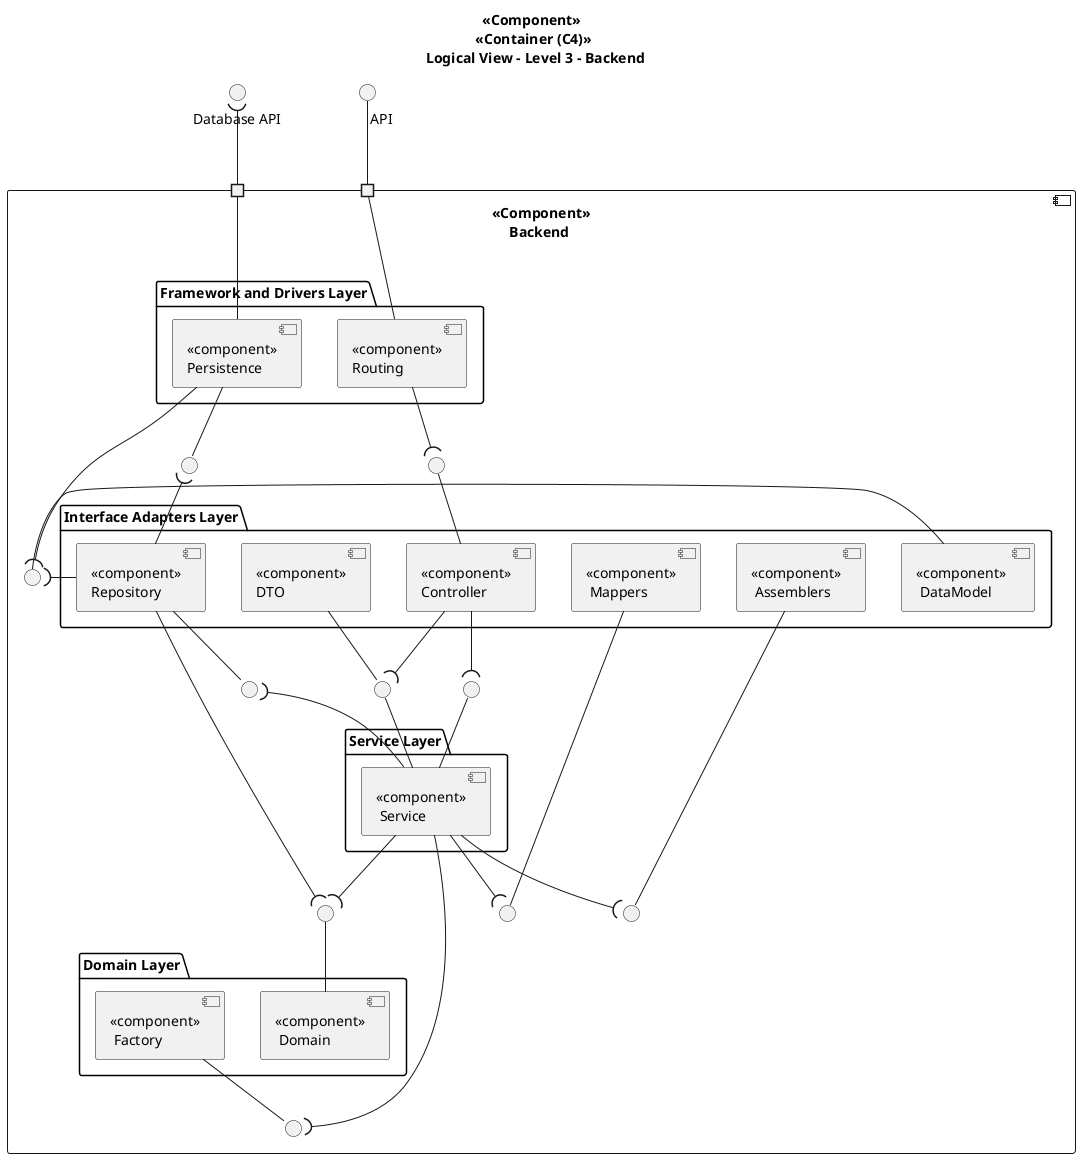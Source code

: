 @startuml

title <<Component>> \n <<Container (C4)>> \n Logical View - Level 3 - Backend

component "<<Component>>\nBackend " as BE{

package "Framework and Drivers Layer" as FDL{
component "<<component>>\nPersistence" as PERS{
}
component "<<component>>\nRouting" as ROUT{
}
}

package "Interface Adapters Layer" as IAL{
component "<<component>>\nController" as CONT{
}
component "<<component>>\nRepository" as REPO{
}
component "<<component>>\n Mappers" as MAP{
}
component "<<component>>\n Assemblers" as ASS{
}
component "<<component>>\nDTO" as DTO{
}
component "<<component>> \n DataModel" as DATAMODEL{
}
}
package "Service Layer" as ABR{
component "<<component>>\n Service" as SERV{
}
}
package "Domain Layer" as EBR{
component "<<component>>\n Domain" as DOMAIN{
}
component "<<component>>\n Factory" as Factory{
}
}
interface " " as CONTAPI
interface " " as DATAMODELAPI
interface " " as PERSAPI
interface " " as APPSERVAPI
interface " " as DTOAPI
interface " " as MODELAPI
interface " " as REPOAPI
interface " " as IFactory
interface " " as IMappers
interface " " as IAssemblers
portin " " as BP1
portin " " as BP5
}

/'REST API'/
ROUT --- BP1
BP1 -u- "        API"

/'Persistence'/
PERS -- BP5
PERS -- PERSAPI
PERSAPI )-- REPO
PERS -left-( DATAMODELAPI
DATAMODELAPI -l- DATAMODEL

/'Routing Controller'/
ROUT --( CONTAPI
CONTAPI -- CONT

/'Controller Service'/
CONT --( APPSERVAPI
APPSERVAPI -d- SERV
CONT -up-( DTOAPI
DTOAPI -up- DTO

/'Service Domain'/
SERV --( MODELAPI
MODELAPI -down- DOMAIN
SERV -right-( IFactory
Factory -- IFactory
SERV -- DTOAPI
SERV --( IMappers
MAP -- IMappers
ASS -- IAssemblers
SERV -down-( IAssemblers

/'Repo Model'/
REPO -- REPOAPI
REPO --( MODELAPI
REPOAPI )-- SERV



/'Repo Persistence'/
REPO -l-( DATAMODELAPI


/'Exterior connections'/
BP5 -u-( "Database API"

@enduml